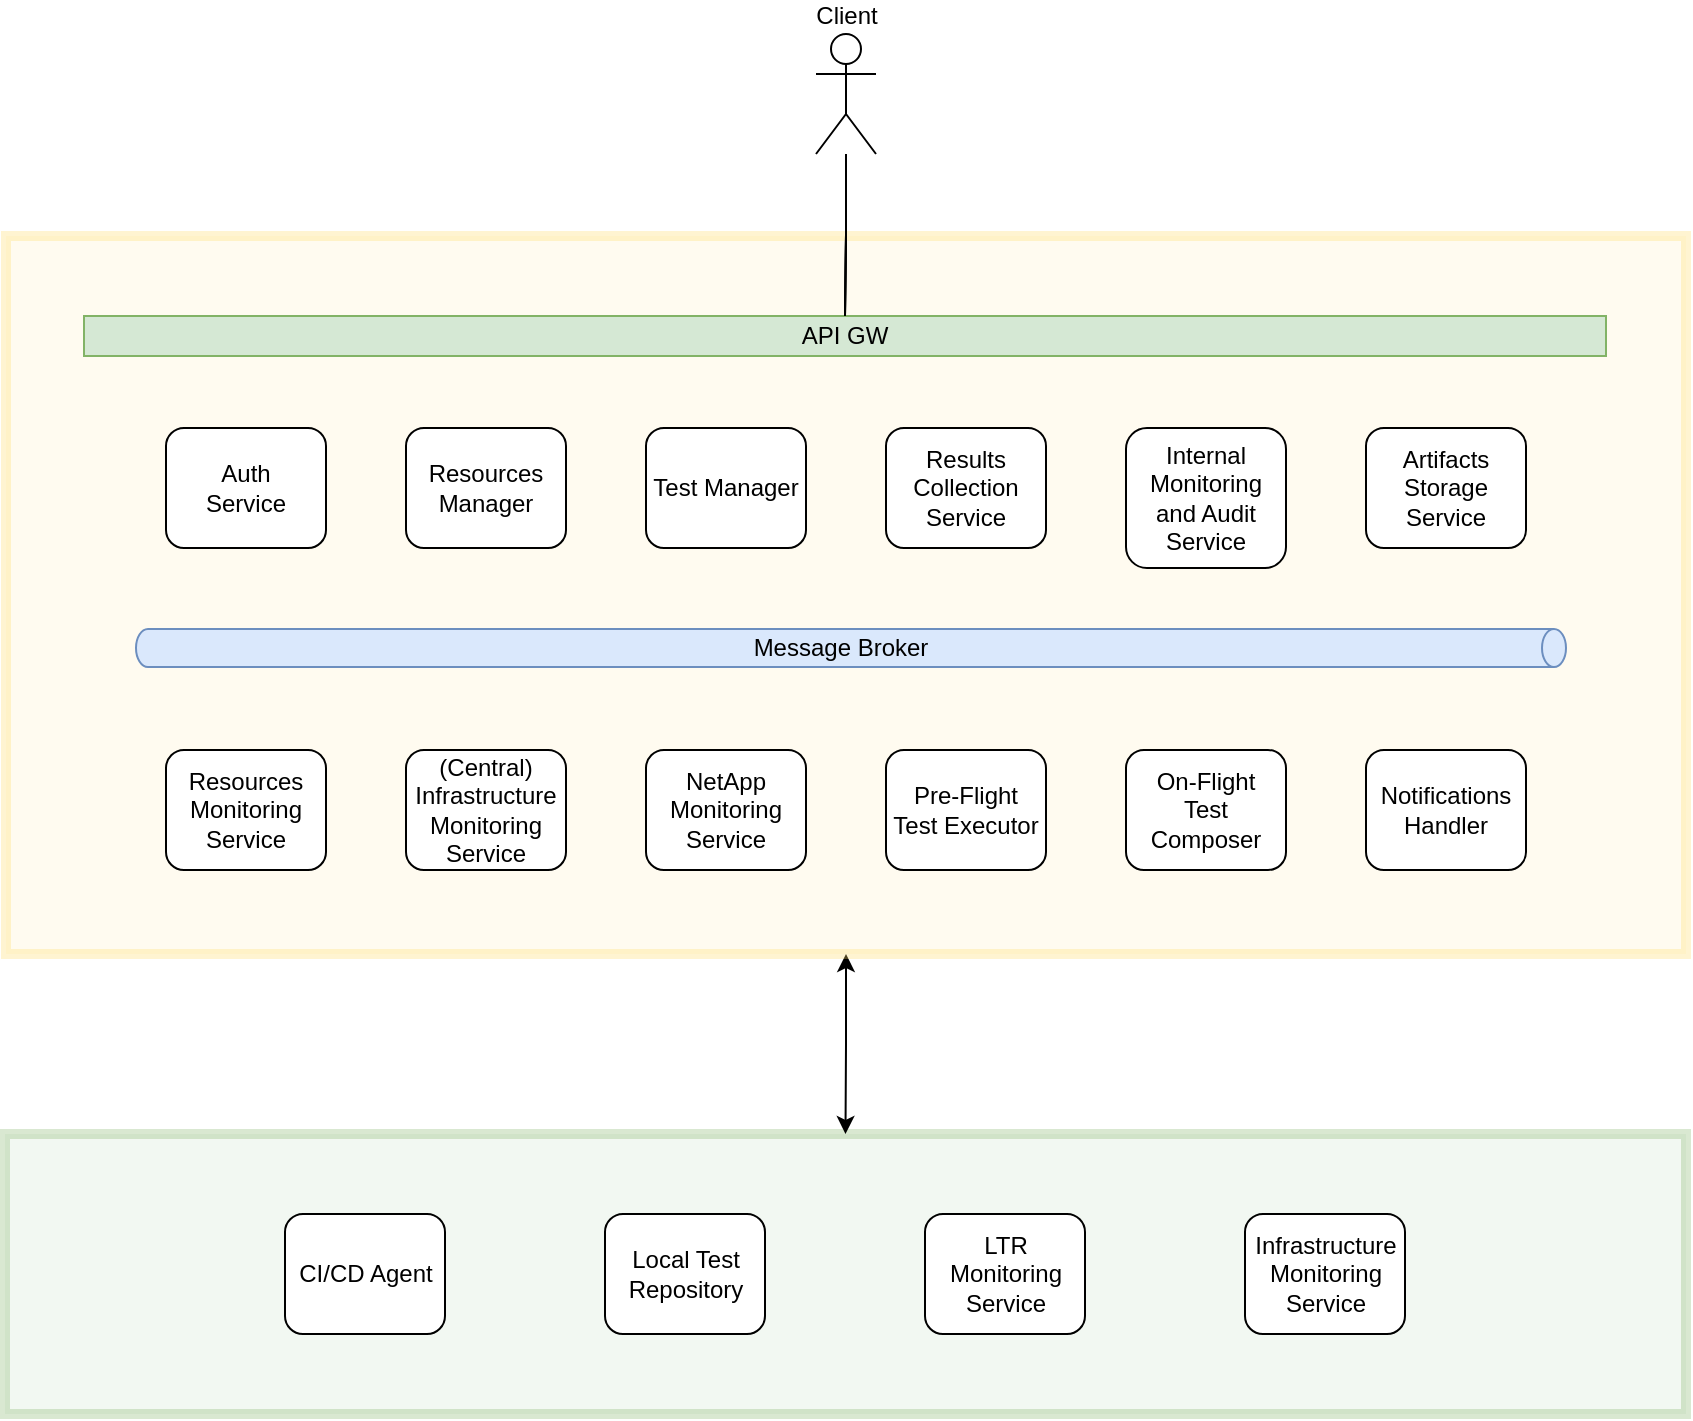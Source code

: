 <mxfile version="20.3.0" type="device" pages="2"><diagram id="7HQcgbD2AuaEBAdYNR3_" name="High-Level"><mxGraphModel dx="1754" dy="897" grid="1" gridSize="10" guides="1" tooltips="1" connect="1" arrows="1" fold="1" page="1" pageScale="1" pageWidth="827" pageHeight="1169" math="0" shadow="0"><root><mxCell id="0"/><mxCell id="1" parent="0"/><mxCell id="iGtXTQ1eHzSDluPW1rvB-41" value="" style="rounded=0;whiteSpace=wrap;html=1;fillColor=#d5e8d4;strokeColor=#82b366;opacity=30;strokeWidth=5;" parent="1" vertex="1"><mxGeometry x="39.5" y="600" width="840.5" height="140" as="geometry"/></mxCell><mxCell id="iGtXTQ1eHzSDluPW1rvB-42" style="edgeStyle=orthogonalEdgeStyle;rounded=0;orthogonalLoop=1;jettySize=auto;html=1;exitX=0.5;exitY=1;exitDx=0;exitDy=0;entryX=0.5;entryY=0;entryDx=0;entryDy=0;endArrow=classic;endFill=1;startArrow=classic;startFill=1;" parent="1" source="iGtXTQ1eHzSDluPW1rvB-37" target="iGtXTQ1eHzSDluPW1rvB-41" edge="1"><mxGeometry relative="1" as="geometry"/></mxCell><mxCell id="iGtXTQ1eHzSDluPW1rvB-37" value="" style="rounded=0;whiteSpace=wrap;html=1;fillColor=#FFF2CC;strokeColor=#FFD966;opacity=30;strokeWidth=5;" parent="1" vertex="1"><mxGeometry x="40" y="151" width="840" height="359" as="geometry"/></mxCell><mxCell id="iGtXTQ1eHzSDluPW1rvB-34" value="" style="edgeStyle=orthogonalEdgeStyle;rounded=0;orthogonalLoop=1;jettySize=auto;html=1;endArrow=none;endFill=0;" parent="1" source="iGtXTQ1eHzSDluPW1rvB-33" target="iGtXTQ1eHzSDluPW1rvB-10" edge="1"><mxGeometry relative="1" as="geometry"/></mxCell><mxCell id="iGtXTQ1eHzSDluPW1rvB-2" value="Resources Manager" style="rounded=1;whiteSpace=wrap;html=1;" parent="1" vertex="1"><mxGeometry x="240" y="247" width="80" height="60" as="geometry"/></mxCell><mxCell id="iGtXTQ1eHzSDluPW1rvB-3" value="Artifacts Storage Service" style="rounded=1;whiteSpace=wrap;html=1;" parent="1" vertex="1"><mxGeometry x="720" y="247" width="80" height="60" as="geometry"/></mxCell><mxCell id="iGtXTQ1eHzSDluPW1rvB-4" value="Test Manager" style="rounded=1;whiteSpace=wrap;html=1;" parent="1" vertex="1"><mxGeometry x="360" y="247" width="80" height="60" as="geometry"/></mxCell><mxCell id="iGtXTQ1eHzSDluPW1rvB-5" value="Results Collection Service" style="rounded=1;whiteSpace=wrap;html=1;" parent="1" vertex="1"><mxGeometry x="480" y="247" width="80" height="60" as="geometry"/></mxCell><mxCell id="iGtXTQ1eHzSDluPW1rvB-6" value="Auth&lt;br&gt;Service" style="rounded=1;whiteSpace=wrap;html=1;" parent="1" vertex="1"><mxGeometry x="120" y="247" width="80" height="60" as="geometry"/></mxCell><mxCell id="iGtXTQ1eHzSDluPW1rvB-7" value="(Central) Infrastructure&lt;br&gt;Monitoring&lt;br&gt;Service" style="rounded=1;whiteSpace=wrap;html=1;" parent="1" vertex="1"><mxGeometry x="240" y="408" width="80" height="60" as="geometry"/></mxCell><mxCell id="iGtXTQ1eHzSDluPW1rvB-8" value="NetApp&lt;br&gt;Monitoring&lt;br&gt;Service" style="rounded=1;whiteSpace=wrap;html=1;" parent="1" vertex="1"><mxGeometry x="360" y="408" width="80" height="60" as="geometry"/></mxCell><mxCell id="iGtXTQ1eHzSDluPW1rvB-9" value="Internal Monitoring and Audit&lt;br&gt;Service" style="rounded=1;whiteSpace=wrap;html=1;" parent="1" vertex="1"><mxGeometry x="600" y="247" width="80" height="70" as="geometry"/></mxCell><mxCell id="iGtXTQ1eHzSDluPW1rvB-10" value="API GW" style="rounded=0;whiteSpace=wrap;html=1;fillColor=#d5e8d4;strokeColor=#82b366;" parent="1" vertex="1"><mxGeometry x="79" y="191" width="761" height="20" as="geometry"/></mxCell><mxCell id="iGtXTQ1eHzSDluPW1rvB-11" value="Pre-Flight &lt;br&gt;Test Executor" style="rounded=1;whiteSpace=wrap;html=1;" parent="1" vertex="1"><mxGeometry x="480" y="408" width="80" height="60" as="geometry"/></mxCell><mxCell id="iGtXTQ1eHzSDluPW1rvB-12" value="On-Flight &lt;br&gt;Test Composer" style="rounded=1;whiteSpace=wrap;html=1;" parent="1" vertex="1"><mxGeometry x="600" y="408" width="80" height="60" as="geometry"/></mxCell><mxCell id="iGtXTQ1eHzSDluPW1rvB-13" value="Message Broker" style="shape=cylinder3;whiteSpace=wrap;html=1;boundedLbl=1;backgroundOutline=1;size=6;rotation=90;direction=east;flipH=1;horizontal=0;fillColor=#dae8fc;strokeColor=#6c8ebf;" parent="1" vertex="1"><mxGeometry x="453" y="-0.5" width="19" height="715" as="geometry"/></mxCell><mxCell id="iGtXTQ1eHzSDluPW1rvB-35" value="" style="edgeStyle=orthogonalEdgeStyle;rounded=0;orthogonalLoop=1;jettySize=auto;html=1;endArrow=none;endFill=0;" parent="1" source="iGtXTQ1eHzSDluPW1rvB-33" target="iGtXTQ1eHzSDluPW1rvB-10" edge="1"><mxGeometry relative="1" as="geometry"/></mxCell><mxCell id="iGtXTQ1eHzSDluPW1rvB-36" value="" style="edgeStyle=orthogonalEdgeStyle;rounded=0;orthogonalLoop=1;jettySize=auto;html=1;endArrow=none;endFill=0;" parent="1" source="iGtXTQ1eHzSDluPW1rvB-33" target="iGtXTQ1eHzSDluPW1rvB-10" edge="1"><mxGeometry relative="1" as="geometry"/></mxCell><mxCell id="iGtXTQ1eHzSDluPW1rvB-33" value="Client" style="shape=umlActor;verticalLabelPosition=top;verticalAlign=bottom;html=1;outlineConnect=0;horizontal=1;labelPosition=center;align=center;" parent="1" vertex="1"><mxGeometry x="445" y="50" width="30" height="60" as="geometry"/></mxCell><mxCell id="iGtXTQ1eHzSDluPW1rvB-38" value="CI/CD Agent" style="rounded=1;whiteSpace=wrap;html=1;" parent="1" vertex="1"><mxGeometry x="179.5" y="640" width="80" height="60" as="geometry"/></mxCell><mxCell id="iGtXTQ1eHzSDluPW1rvB-39" value="Local Test Repository" style="rounded=1;whiteSpace=wrap;html=1;" parent="1" vertex="1"><mxGeometry x="339.5" y="640" width="80" height="60" as="geometry"/></mxCell><mxCell id="iGtXTQ1eHzSDluPW1rvB-40" value="LTR Monitoring Service" style="rounded=1;whiteSpace=wrap;html=1;" parent="1" vertex="1"><mxGeometry x="499.5" y="640" width="80" height="60" as="geometry"/></mxCell><mxCell id="iGtXTQ1eHzSDluPW1rvB-45" value="Infrastructure&lt;br&gt;Monitoring&lt;br&gt;Service" style="rounded=1;whiteSpace=wrap;html=1;" parent="1" vertex="1"><mxGeometry x="659.5" y="640" width="80" height="60" as="geometry"/></mxCell><mxCell id="iGtXTQ1eHzSDluPW1rvB-46" value="Notifications&lt;br&gt;Handler" style="rounded=1;whiteSpace=wrap;html=1;" parent="1" vertex="1"><mxGeometry x="720" y="408" width="80" height="60" as="geometry"/></mxCell><mxCell id="iGtXTQ1eHzSDluPW1rvB-47" value="Resources Monitoring Service" style="rounded=1;whiteSpace=wrap;html=1;fillColor=#FFFFFF;" parent="1" vertex="1"><mxGeometry x="120" y="408" width="80" height="60" as="geometry"/></mxCell></root></mxGraphModel></diagram><diagram id="zD3tUPs3qNSWYnnj2Z1r" name="Detailed"><mxGraphModel dx="2145" dy="1817" grid="1" gridSize="10" guides="1" tooltips="1" connect="1" arrows="1" fold="1" page="1" pageScale="1" pageWidth="827" pageHeight="1169" math="0" shadow="0"><root><mxCell id="0"/><mxCell id="1" parent="0"/><mxCell id="Y3OiLi6-7ceca9746EF6-1" value="&lt;b style=&quot;&quot;&gt;&lt;font style=&quot;font-size: 19px;&quot;&gt;&amp;nbsp; &amp;nbsp;CI/CD Manager&lt;/font&gt;&lt;/b&gt;" style="rounded=0;whiteSpace=wrap;html=1;fillColor=#FFF2CC;strokeColor=#FFD966;opacity=30;strokeWidth=5;verticalAlign=top;align=left;" parent="1" vertex="1"><mxGeometry y="80" width="1120" height="960" as="geometry"/></mxCell><mxCell id="xG_HRGpnZe-oom67yxiB-80" value="" style="group" parent="1" vertex="1" connectable="0"><mxGeometry x="240" y="247" width="170" height="143" as="geometry"/></mxCell><mxCell id="xG_HRGpnZe-oom67yxiB-5" value="Resources Manager" style="rounded=1;whiteSpace=wrap;html=1;verticalAlign=top;" parent="xG_HRGpnZe-oom67yxiB-80" vertex="1"><mxGeometry width="170" height="143" as="geometry"/></mxCell><mxCell id="xG_HRGpnZe-oom67yxiB-101" value="" style="group" parent="xG_HRGpnZe-oom67yxiB-80" vertex="1" connectable="0"><mxGeometry x="98" y="53" width="62.17" height="60" as="geometry"/></mxCell><mxCell id="xG_HRGpnZe-oom67yxiB-99" value="Database" style="rounded=1;whiteSpace=wrap;html=1;verticalAlign=top;fillColor=#dae8fc;strokeColor=#6c8ebf;" parent="xG_HRGpnZe-oom67yxiB-101" vertex="1"><mxGeometry width="62.17" height="60" as="geometry"/></mxCell><mxCell id="xG_HRGpnZe-oom67yxiB-100" value="" style="shape=image;verticalLabelPosition=bottom;labelBackgroundColor=default;verticalAlign=top;aspect=fixed;imageAspect=0;image=https://cdn.iconscout.com/icon/free/png-256/postgresql-11-1175122.png;" parent="xG_HRGpnZe-oom67yxiB-101" vertex="1"><mxGeometry x="13.09" y="23" width="36" height="36" as="geometry"/></mxCell><mxCell id="xG_HRGpnZe-oom67yxiB-1" value="&lt;b&gt;&lt;font style=&quot;font-size: 19px;&quot;&gt;&amp;nbsp; Testbed X&lt;/font&gt;&lt;/b&gt;" style="rounded=0;whiteSpace=wrap;html=1;fillColor=#d5e8d4;strokeColor=#82b366;opacity=30;strokeWidth=5;align=left;verticalAlign=top;" parent="1" vertex="1"><mxGeometry y="1080" width="1120" height="140" as="geometry"/></mxCell><mxCell id="xG_HRGpnZe-oom67yxiB-4" value="" style="edgeStyle=orthogonalEdgeStyle;rounded=0;orthogonalLoop=1;jettySize=auto;html=1;endArrow=none;endFill=0;" parent="1" source="xG_HRGpnZe-oom67yxiB-19" target="xG_HRGpnZe-oom67yxiB-13" edge="1"><mxGeometry relative="1" as="geometry"/></mxCell><mxCell id="xG_HRGpnZe-oom67yxiB-164" style="edgeStyle=orthogonalEdgeStyle;rounded=0;orthogonalLoop=1;jettySize=auto;html=1;exitX=0.5;exitY=1;exitDx=0;exitDy=0;fontColor=#CC6600;endArrow=none;endFill=0;" parent="1" source="xG_HRGpnZe-oom67yxiB-6" target="xG_HRGpnZe-oom67yxiB-16" edge="1"><mxGeometry relative="1" as="geometry"/></mxCell><mxCell id="xG_HRGpnZe-oom67yxiB-6" value="Test Artifacts Service" style="rounded=1;whiteSpace=wrap;html=1;verticalAlign=top;" parent="1" vertex="1"><mxGeometry x="120.0" y="432" width="250" height="143" as="geometry"/></mxCell><mxCell id="xG_HRGpnZe-oom67yxiB-133" style="edgeStyle=orthogonalEdgeStyle;rounded=0;orthogonalLoop=1;jettySize=auto;html=1;exitX=0.5;exitY=0;exitDx=0;exitDy=0;endArrow=none;endFill=0;entryX=0.5;entryY=1;entryDx=0;entryDy=0;" parent="1" source="xG_HRGpnZe-oom67yxiB-9" target="xG_HRGpnZe-oom67yxiB-13" edge="1"><mxGeometry relative="1" as="geometry"><mxPoint x="700" y="190" as="targetPoint"/><Array as="points"><mxPoint x="160" y="218"/><mxPoint x="560" y="218"/></Array></mxGeometry></mxCell><mxCell id="xG_HRGpnZe-oom67yxiB-9" value="Auth&lt;br&gt;Service" style="rounded=1;whiteSpace=wrap;html=1;verticalAlign=top;" parent="1" vertex="1"><mxGeometry x="120" y="247" width="80" height="113" as="geometry"/></mxCell><mxCell id="xG_HRGpnZe-oom67yxiB-155" style="edgeStyle=orthogonalEdgeStyle;rounded=0;orthogonalLoop=1;jettySize=auto;html=1;exitX=0.5;exitY=1;exitDx=0;exitDy=0;fontColor=#CC6600;endArrow=none;endFill=0;entryX=0;entryY=0.5;entryDx=0;entryDy=0;" parent="1" source="xG_HRGpnZe-oom67yxiB-13" target="xG_HRGpnZe-oom67yxiB-147" edge="1"><mxGeometry relative="1" as="geometry"><Array as="points"><mxPoint x="560" y="220"/><mxPoint x="754" y="220"/><mxPoint x="754" y="502"/></Array></mxGeometry></mxCell><mxCell id="xG_HRGpnZe-oom67yxiB-157" style="edgeStyle=orthogonalEdgeStyle;rounded=0;orthogonalLoop=1;jettySize=auto;html=1;exitX=0.5;exitY=1;exitDx=0;exitDy=0;entryX=1;entryY=0.5;entryDx=0;entryDy=0;fontColor=#CC6600;endArrow=none;endFill=0;" parent="1" source="xG_HRGpnZe-oom67yxiB-13" target="xG_HRGpnZe-oom67yxiB-6" edge="1"><mxGeometry relative="1" as="geometry"><Array as="points"><mxPoint x="560" y="220"/><mxPoint x="430" y="220"/><mxPoint x="430" y="504"/></Array></mxGeometry></mxCell><mxCell id="xG_HRGpnZe-oom67yxiB-13" value="API GW" style="rounded=0;whiteSpace=wrap;html=1;fillColor=#d5e8d4;strokeColor=#82b366;" parent="1" vertex="1"><mxGeometry x="80" y="130" width="960" height="60" as="geometry"/></mxCell><mxCell id="xG_HRGpnZe-oom67yxiB-16" value="Message Broker" style="shape=cylinder3;whiteSpace=wrap;html=1;boundedLbl=1;backgroundOutline=1;size=6;rotation=90;direction=east;flipH=1;horizontal=0;fillColor=#dae8fc;strokeColor=#6c8ebf;" parent="1" vertex="1"><mxGeometry x="537.25" y="163.75" width="41.5" height="960" as="geometry"/></mxCell><mxCell id="xG_HRGpnZe-oom67yxiB-17" value="" style="edgeStyle=orthogonalEdgeStyle;rounded=0;orthogonalLoop=1;jettySize=auto;html=1;endArrow=none;endFill=0;" parent="1" source="xG_HRGpnZe-oom67yxiB-19" target="xG_HRGpnZe-oom67yxiB-13" edge="1"><mxGeometry relative="1" as="geometry"/></mxCell><mxCell id="xG_HRGpnZe-oom67yxiB-18" value="" style="edgeStyle=orthogonalEdgeStyle;rounded=0;orthogonalLoop=1;jettySize=auto;html=1;endArrow=none;endFill=0;" parent="1" source="xG_HRGpnZe-oom67yxiB-19" target="xG_HRGpnZe-oom67yxiB-13" edge="1"><mxGeometry relative="1" as="geometry"/></mxCell><mxCell id="xG_HRGpnZe-oom67yxiB-19" value="Client" style="shape=umlActor;verticalLabelPosition=top;verticalAlign=bottom;html=1;outlineConnect=0;horizontal=1;labelPosition=center;align=center;" parent="1" vertex="1"><mxGeometry x="545" y="-30" width="30" height="60" as="geometry"/></mxCell><mxCell id="xG_HRGpnZe-oom67yxiB-289" style="edgeStyle=orthogonalEdgeStyle;rounded=0;orthogonalLoop=1;jettySize=auto;html=1;exitX=1;exitY=0.5;exitDx=0;exitDy=0;entryX=0;entryY=0.5;entryDx=0;entryDy=0;fontColor=#CC6600;endArrow=none;endFill=0;" parent="1" source="xG_HRGpnZe-oom67yxiB-20" target="xG_HRGpnZe-oom67yxiB-277" edge="1"><mxGeometry relative="1" as="geometry"/></mxCell><mxCell id="xG_HRGpnZe-oom67yxiB-20" value="CI/CD Agent" style="rounded=1;whiteSpace=wrap;html=1;verticalAlign=top;" parent="1" vertex="1"><mxGeometry x="160" y="1098" width="80" height="101" as="geometry"/></mxCell><mxCell id="xG_HRGpnZe-oom67yxiB-23" value="Infrastructure&lt;br&gt;Monitoring&lt;br&gt;Service" style="rounded=1;whiteSpace=wrap;html=1;" parent="1" vertex="1"><mxGeometry x="864.49" y="1098" width="90.51" height="100.5" as="geometry"/></mxCell><mxCell id="xG_HRGpnZe-oom67yxiB-266" style="edgeStyle=orthogonalEdgeStyle;rounded=0;orthogonalLoop=1;jettySize=auto;html=1;exitX=0.5;exitY=0;exitDx=0;exitDy=0;fontColor=#CC6600;endArrow=none;endFill=0;" parent="1" source="xG_HRGpnZe-oom67yxiB-25" target="xG_HRGpnZe-oom67yxiB-16" edge="1"><mxGeometry relative="1" as="geometry"/></mxCell><mxCell id="xG_HRGpnZe-oom67yxiB-25" value="Resources Monitoring Service" style="rounded=1;whiteSpace=wrap;html=1;fillColor=#FFFFFF;verticalAlign=top;" parent="1" vertex="1"><mxGeometry x="55" y="746" width="240" height="160" as="geometry"/></mxCell><mxCell id="xG_HRGpnZe-oom67yxiB-26" value="" style="shape=image;verticalLabelPosition=bottom;labelBackgroundColor=default;verticalAlign=top;aspect=fixed;imageAspect=0;image=https://www.marcus-povey.co.uk/wp-content/avatar.png;" parent="1" vertex="1"><mxGeometry x="130" y="290" width="60" height="60" as="geometry"/></mxCell><mxCell id="xG_HRGpnZe-oom67yxiB-58" value="" style="group" parent="1" vertex="1" connectable="0"><mxGeometry x="703" y="70" width="72.08" height="50" as="geometry"/></mxCell><mxCell id="xG_HRGpnZe-oom67yxiB-60" value="" style="group" parent="xG_HRGpnZe-oom67yxiB-58" vertex="1" connectable="0"><mxGeometry x="-455.51" y="230" width="64.49" height="50" as="geometry"/></mxCell><mxCell id="xG_HRGpnZe-oom67yxiB-57" value="API" style="rounded=1;whiteSpace=wrap;html=1;verticalAlign=top;fillColor=#dae8fc;strokeColor=#6c8ebf;" parent="xG_HRGpnZe-oom67yxiB-60" vertex="1"><mxGeometry x="1.158" width="62.174" height="50" as="geometry"/></mxCell><mxCell id="xG_HRGpnZe-oom67yxiB-56" value="" style="shape=image;verticalLabelPosition=bottom;labelBackgroundColor=default;verticalAlign=top;aspect=fixed;imageAspect=0;image=https://fastapi.tiangolo.com/img/logo-margin/logo-teal.png;" parent="xG_HRGpnZe-oom67yxiB-60" vertex="1"><mxGeometry y="20.833" width="64.49" height="23.315" as="geometry"/></mxCell><mxCell id="xG_HRGpnZe-oom67yxiB-74" value="" style="group" parent="1" vertex="1" connectable="0"><mxGeometry x="650" y="247" width="90" height="143" as="geometry"/></mxCell><mxCell id="xG_HRGpnZe-oom67yxiB-8" value="Results Collection Service" style="rounded=1;whiteSpace=wrap;html=1;verticalAlign=top;" parent="xG_HRGpnZe-oom67yxiB-74" vertex="1"><mxGeometry width="90" height="143" as="geometry"/></mxCell><mxCell id="xG_HRGpnZe-oom67yxiB-71" value="API + UI" style="rounded=1;whiteSpace=wrap;html=1;verticalAlign=top;fillColor=#dae8fc;strokeColor=#6c8ebf;" parent="xG_HRGpnZe-oom67yxiB-74" vertex="1"><mxGeometry x="13.91" y="54" width="62.17" height="77" as="geometry"/></mxCell><mxCell id="xG_HRGpnZe-oom67yxiB-70" value="" style="shape=image;verticalLabelPosition=bottom;labelBackgroundColor=default;verticalAlign=top;aspect=fixed;imageAspect=0;image=https://cdn.iconscout.com/icon/free/png-256/django-2-282855.png;" parent="xG_HRGpnZe-oom67yxiB-74" vertex="1"><mxGeometry x="20.99" y="72" width="48" height="48" as="geometry"/></mxCell><mxCell id="xG_HRGpnZe-oom67yxiB-105" value="" style="shape=image;verticalLabelPosition=bottom;labelBackgroundColor=default;verticalAlign=top;aspect=fixed;imageAspect=0;image=https://upload.wikimedia.org/wikipedia/commons/thumb/8/87/Jinja_software_logo.svg/1280px-Jinja_software_logo.svg.png;" parent="xG_HRGpnZe-oom67yxiB-74" vertex="1"><mxGeometry x="19.99" y="106" width="50" height="20" as="geometry"/></mxCell><mxCell id="xG_HRGpnZe-oom67yxiB-102" style="edgeStyle=orthogonalEdgeStyle;rounded=0;orthogonalLoop=1;jettySize=auto;html=1;exitX=1;exitY=0.5;exitDx=0;exitDy=0;entryX=0;entryY=0.25;entryDx=0;entryDy=0;endArrow=none;endFill=0;" parent="1" source="xG_HRGpnZe-oom67yxiB-57" target="xG_HRGpnZe-oom67yxiB-99" edge="1"><mxGeometry relative="1" as="geometry"/></mxCell><mxCell id="xG_HRGpnZe-oom67yxiB-104" style="edgeStyle=orthogonalEdgeStyle;rounded=0;orthogonalLoop=1;jettySize=auto;html=1;exitX=0.5;exitY=0;exitDx=0;exitDy=0;endArrow=none;endFill=0;" parent="1" source="xG_HRGpnZe-oom67yxiB-82" target="xG_HRGpnZe-oom67yxiB-13" edge="1"><mxGeometry relative="1" as="geometry"/></mxCell><mxCell id="xG_HRGpnZe-oom67yxiB-129" style="edgeStyle=orthogonalEdgeStyle;rounded=0;orthogonalLoop=1;jettySize=auto;html=1;exitX=0.5;exitY=0;exitDx=0;exitDy=0;endArrow=none;endFill=0;entryX=0.5;entryY=1;entryDx=0;entryDy=0;" parent="1" source="xG_HRGpnZe-oom67yxiB-106" target="xG_HRGpnZe-oom67yxiB-13" edge="1"><mxGeometry relative="1" as="geometry"><mxPoint x="700" y="190" as="targetPoint"/></mxGeometry></mxCell><mxCell id="xG_HRGpnZe-oom67yxiB-106" value="Internal Monitoring and Audit Service" style="rounded=1;whiteSpace=wrap;html=1;verticalAlign=top;" parent="1" vertex="1"><mxGeometry x="771" y="247" width="219" height="143" as="geometry"/></mxCell><mxCell id="xG_HRGpnZe-oom67yxiB-112" value="" style="shape=image;verticalLabelPosition=bottom;labelBackgroundColor=default;verticalAlign=top;aspect=fixed;imageAspect=0;image=https://www.edureka.co/blog/wp-content/uploads/2017/11/ELK.png;" parent="1" vertex="1"><mxGeometry x="770.08" y="275" width="139.03" height="100" as="geometry"/></mxCell><mxCell id="xG_HRGpnZe-oom67yxiB-113" value="" style="shape=image;verticalLabelPosition=bottom;labelBackgroundColor=default;verticalAlign=top;aspect=fixed;imageAspect=0;image=https://miro.medium.com/max/430/0*4G5AVIBCAKMU1Ctl.png;clipPath=inset(0% 18.67% 0% 19%);" parent="1" vertex="1"><mxGeometry x="908.72" y="290" width="81.28" height="66.5" as="geometry"/></mxCell><mxCell id="xG_HRGpnZe-oom67yxiB-114" value="" style="group" parent="1" vertex="1" connectable="0"><mxGeometry x="220.51" y="455" width="64.49" height="50" as="geometry"/></mxCell><mxCell id="xG_HRGpnZe-oom67yxiB-115" value="API" style="rounded=1;whiteSpace=wrap;html=1;verticalAlign=top;fillColor=#dae8fc;strokeColor=#6c8ebf;" parent="xG_HRGpnZe-oom67yxiB-114" vertex="1"><mxGeometry x="-3.842" width="62.174" height="50" as="geometry"/></mxCell><mxCell id="xG_HRGpnZe-oom67yxiB-116" value="" style="shape=image;verticalLabelPosition=bottom;labelBackgroundColor=default;verticalAlign=top;aspect=fixed;imageAspect=0;image=https://fastapi.tiangolo.com/img/logo-margin/logo-teal.png;" parent="xG_HRGpnZe-oom67yxiB-114" vertex="1"><mxGeometry x="-5" y="20.833" width="64.49" height="23.315" as="geometry"/></mxCell><mxCell id="xG_HRGpnZe-oom67yxiB-117" value="" style="group" parent="1" vertex="1" connectable="0"><mxGeometry x="130.0" y="505" width="70" height="90" as="geometry"/></mxCell><mxCell id="xG_HRGpnZe-oom67yxiB-118" value="Database" style="rounded=1;whiteSpace=wrap;html=1;verticalAlign=top;fillColor=#dae8fc;strokeColor=#6c8ebf;" parent="xG_HRGpnZe-oom67yxiB-117" vertex="1"><mxGeometry x="1.16" width="62.17" height="60" as="geometry"/></mxCell><mxCell id="xG_HRGpnZe-oom67yxiB-119" value="" style="shape=image;verticalLabelPosition=bottom;labelBackgroundColor=default;verticalAlign=top;aspect=fixed;imageAspect=0;image=https://cdn.iconscout.com/icon/free/png-256/postgresql-11-1175122.png;" parent="xG_HRGpnZe-oom67yxiB-117" vertex="1"><mxGeometry x="14.25" y="23" width="36" height="36" as="geometry"/></mxCell><mxCell id="xG_HRGpnZe-oom67yxiB-120" style="edgeStyle=orthogonalEdgeStyle;rounded=0;orthogonalLoop=1;jettySize=auto;html=1;exitX=0.5;exitY=0;exitDx=0;exitDy=0;entryX=0;entryY=0.5;entryDx=0;entryDy=0;endArrow=none;endFill=0;" parent="1" source="xG_HRGpnZe-oom67yxiB-118" target="xG_HRGpnZe-oom67yxiB-115" edge="1"><mxGeometry relative="1" as="geometry"/></mxCell><mxCell id="xG_HRGpnZe-oom67yxiB-121" value="" style="group" parent="1" vertex="1" connectable="0"><mxGeometry x="296.0" y="505" width="70" height="90" as="geometry"/></mxCell><mxCell id="xG_HRGpnZe-oom67yxiB-122" value="FTP" style="rounded=1;whiteSpace=wrap;html=1;verticalAlign=top;fillColor=#dae8fc;strokeColor=#6c8ebf;" parent="xG_HRGpnZe-oom67yxiB-121" vertex="1"><mxGeometry x="1.16" width="62.17" height="60" as="geometry"/></mxCell><mxCell id="xG_HRGpnZe-oom67yxiB-126" value="" style="shape=image;verticalLabelPosition=bottom;labelBackgroundColor=default;verticalAlign=top;aspect=fixed;imageAspect=0;image=https://pt.apkshki.com/storage/8451/icon_608c44e509ca7_8451.png;clipPath=inset(16.33% 11% 14% 11.67%);" parent="xG_HRGpnZe-oom67yxiB-121" vertex="1"><mxGeometry x="12.05" y="19" width="43.29" height="39" as="geometry"/></mxCell><mxCell id="xG_HRGpnZe-oom67yxiB-127" style="edgeStyle=orthogonalEdgeStyle;rounded=0;orthogonalLoop=1;jettySize=auto;html=1;exitX=0.5;exitY=0;exitDx=0;exitDy=0;entryX=1;entryY=0.25;entryDx=0;entryDy=0;endArrow=none;endFill=0;" parent="1" source="xG_HRGpnZe-oom67yxiB-122" target="xG_HRGpnZe-oom67yxiB-116" edge="1"><mxGeometry relative="1" as="geometry"/></mxCell><mxCell id="xG_HRGpnZe-oom67yxiB-128" style="edgeStyle=orthogonalEdgeStyle;rounded=0;orthogonalLoop=1;jettySize=auto;html=1;exitX=0.5;exitY=0;exitDx=0;exitDy=0;entryX=0.5;entryY=1;entryDx=0;entryDy=0;endArrow=none;endFill=0;" parent="1" source="xG_HRGpnZe-oom67yxiB-8" target="xG_HRGpnZe-oom67yxiB-13" edge="1"><mxGeometry relative="1" as="geometry"/></mxCell><mxCell id="xG_HRGpnZe-oom67yxiB-132" style="edgeStyle=orthogonalEdgeStyle;rounded=0;orthogonalLoop=1;jettySize=auto;html=1;exitX=0.5;exitY=0;exitDx=0;exitDy=0;endArrow=none;endFill=0;entryX=0.5;entryY=1;entryDx=0;entryDy=0;" parent="1" source="xG_HRGpnZe-oom67yxiB-5" target="xG_HRGpnZe-oom67yxiB-13" edge="1"><mxGeometry relative="1" as="geometry"><mxPoint x="700" y="190" as="targetPoint"/></mxGeometry></mxCell><mxCell id="xG_HRGpnZe-oom67yxiB-136" value="&lt;b&gt;&lt;font color=&quot;#cc6600&quot;&gt;TMF 653, 704, 705, 706, 708, 709&amp;nbsp;&lt;/font&gt;&lt;/b&gt;" style="text;html=1;align=center;verticalAlign=middle;resizable=0;points=[];autosize=1;strokeColor=none;fillColor=none;" parent="1" vertex="1"><mxGeometry x="437" y="223" width="210" height="30" as="geometry"/></mxCell><mxCell id="xG_HRGpnZe-oom67yxiB-144" value="" style="group" parent="1" vertex="1" connectable="0"><mxGeometry x="445" y="247" width="170" height="143" as="geometry"/></mxCell><mxCell id="xG_HRGpnZe-oom67yxiB-81" value="" style="group" parent="xG_HRGpnZe-oom67yxiB-144" vertex="1" connectable="0"><mxGeometry width="170" height="143" as="geometry"/></mxCell><mxCell id="xG_HRGpnZe-oom67yxiB-82" value="Test Manager" style="rounded=1;whiteSpace=wrap;html=1;verticalAlign=top;" parent="xG_HRGpnZe-oom67yxiB-81" vertex="1"><mxGeometry width="170" height="143" as="geometry"/></mxCell><mxCell id="xG_HRGpnZe-oom67yxiB-83" value="" style="group" parent="xG_HRGpnZe-oom67yxiB-144" vertex="1" connectable="0"><mxGeometry x="7.49" y="53" width="64.49" height="50" as="geometry"/></mxCell><mxCell id="xG_HRGpnZe-oom67yxiB-84" value="API" style="rounded=1;whiteSpace=wrap;html=1;verticalAlign=top;fillColor=#dae8fc;strokeColor=#6c8ebf;" parent="xG_HRGpnZe-oom67yxiB-83" vertex="1"><mxGeometry x="1.158" width="62.174" height="50" as="geometry"/></mxCell><mxCell id="xG_HRGpnZe-oom67yxiB-85" value="" style="shape=image;verticalLabelPosition=bottom;labelBackgroundColor=default;verticalAlign=top;aspect=fixed;imageAspect=0;image=https://fastapi.tiangolo.com/img/logo-margin/logo-teal.png;" parent="xG_HRGpnZe-oom67yxiB-83" vertex="1"><mxGeometry y="20.833" width="64.49" height="23.315" as="geometry"/></mxCell><mxCell id="xG_HRGpnZe-oom67yxiB-86" value="" style="group" parent="xG_HRGpnZe-oom67yxiB-144" vertex="1" connectable="0"><mxGeometry x="98" y="53" width="70" height="90" as="geometry"/></mxCell><mxCell id="xG_HRGpnZe-oom67yxiB-87" value="Database" style="rounded=1;whiteSpace=wrap;html=1;verticalAlign=top;fillColor=#dae8fc;strokeColor=#6c8ebf;" parent="xG_HRGpnZe-oom67yxiB-86" vertex="1"><mxGeometry x="1.16" width="62.17" height="60" as="geometry"/></mxCell><mxCell id="xG_HRGpnZe-oom67yxiB-88" value="" style="shape=image;verticalLabelPosition=bottom;labelBackgroundColor=default;verticalAlign=top;aspect=fixed;imageAspect=0;image=https://cdn.iconscout.com/icon/free/png-256/postgresql-11-1175122.png;" parent="xG_HRGpnZe-oom67yxiB-86" vertex="1"><mxGeometry x="14.25" y="23" width="36" height="36" as="geometry"/></mxCell><mxCell id="xG_HRGpnZe-oom67yxiB-89" style="edgeStyle=orthogonalEdgeStyle;rounded=0;orthogonalLoop=1;jettySize=auto;html=1;exitX=1;exitY=0.5;exitDx=0;exitDy=0;entryX=0;entryY=0.5;entryDx=0;entryDy=0;endArrow=none;endFill=0;" parent="xG_HRGpnZe-oom67yxiB-144" source="xG_HRGpnZe-oom67yxiB-85" target="xG_HRGpnZe-oom67yxiB-87" edge="1"><mxGeometry relative="1" as="geometry"/></mxCell><mxCell id="xG_HRGpnZe-oom67yxiB-145" value="" style="group" parent="1" vertex="1" connectable="0"><mxGeometry x="827" y="430" width="170" height="143" as="geometry"/></mxCell><mxCell id="xG_HRGpnZe-oom67yxiB-146" value="" style="group" parent="xG_HRGpnZe-oom67yxiB-145" vertex="1" connectable="0"><mxGeometry width="170" height="143" as="geometry"/></mxCell><mxCell id="xG_HRGpnZe-oom67yxiB-147" value="Notifications Handler" style="rounded=1;whiteSpace=wrap;html=1;verticalAlign=top;" parent="xG_HRGpnZe-oom67yxiB-146" vertex="1"><mxGeometry width="170" height="143" as="geometry"/></mxCell><mxCell id="xG_HRGpnZe-oom67yxiB-148" value="" style="group" parent="xG_HRGpnZe-oom67yxiB-145" vertex="1" connectable="0"><mxGeometry x="7.49" y="53" width="64.49" height="50" as="geometry"/></mxCell><mxCell id="xG_HRGpnZe-oom67yxiB-149" value="API" style="rounded=1;whiteSpace=wrap;html=1;verticalAlign=top;fillColor=#dae8fc;strokeColor=#6c8ebf;" parent="xG_HRGpnZe-oom67yxiB-148" vertex="1"><mxGeometry x="1.158" width="62.174" height="50" as="geometry"/></mxCell><mxCell id="xG_HRGpnZe-oom67yxiB-150" value="" style="shape=image;verticalLabelPosition=bottom;labelBackgroundColor=default;verticalAlign=top;aspect=fixed;imageAspect=0;image=https://fastapi.tiangolo.com/img/logo-margin/logo-teal.png;" parent="xG_HRGpnZe-oom67yxiB-148" vertex="1"><mxGeometry y="20.833" width="64.49" height="23.315" as="geometry"/></mxCell><mxCell id="xG_HRGpnZe-oom67yxiB-151" value="" style="group" parent="xG_HRGpnZe-oom67yxiB-145" vertex="1" connectable="0"><mxGeometry x="98" y="53" width="70" height="90" as="geometry"/></mxCell><mxCell id="xG_HRGpnZe-oom67yxiB-152" value="Database" style="rounded=1;whiteSpace=wrap;html=1;verticalAlign=top;fillColor=#dae8fc;strokeColor=#6c8ebf;" parent="xG_HRGpnZe-oom67yxiB-151" vertex="1"><mxGeometry x="1.16" width="62.17" height="60" as="geometry"/></mxCell><mxCell id="xG_HRGpnZe-oom67yxiB-153" value="" style="shape=image;verticalLabelPosition=bottom;labelBackgroundColor=default;verticalAlign=top;aspect=fixed;imageAspect=0;image=https://cdn.iconscout.com/icon/free/png-256/postgresql-11-1175122.png;" parent="xG_HRGpnZe-oom67yxiB-151" vertex="1"><mxGeometry x="14.25" y="23" width="36" height="36" as="geometry"/></mxCell><mxCell id="xG_HRGpnZe-oom67yxiB-154" style="edgeStyle=orthogonalEdgeStyle;rounded=0;orthogonalLoop=1;jettySize=auto;html=1;exitX=1;exitY=0.5;exitDx=0;exitDy=0;entryX=0;entryY=0.5;entryDx=0;entryDy=0;endArrow=none;endFill=0;" parent="xG_HRGpnZe-oom67yxiB-145" source="xG_HRGpnZe-oom67yxiB-150" target="xG_HRGpnZe-oom67yxiB-152" edge="1"><mxGeometry relative="1" as="geometry"/></mxCell><mxCell id="xG_HRGpnZe-oom67yxiB-135" value="&lt;b&gt;&lt;font color=&quot;#cc6600&quot;&gt;TMF 707&lt;br&gt;TMF 710&amp;nbsp;&lt;/font&gt;&lt;/b&gt;" style="text;html=1;align=center;verticalAlign=middle;resizable=0;points=[];autosize=1;strokeColor=none;fillColor=none;" parent="1" vertex="1"><mxGeometry x="367" y="468" width="70" height="40" as="geometry"/></mxCell><mxCell id="xG_HRGpnZe-oom67yxiB-158" value="&lt;b&gt;&lt;font color=&quot;#cc6600&quot;&gt;TMF 681&lt;br&gt;&lt;/font&gt;&lt;/b&gt;" style="text;html=1;align=center;verticalAlign=middle;resizable=0;points=[];autosize=1;strokeColor=none;fillColor=none;" parent="1" vertex="1"><mxGeometry x="757" y="475" width="70" height="30" as="geometry"/></mxCell><mxCell id="xG_HRGpnZe-oom67yxiB-160" value="" style="shape=image;verticalLabelPosition=bottom;labelBackgroundColor=default;verticalAlign=top;aspect=fixed;imageAspect=0;image=https://upload.wikimedia.org/wikipedia/commons/thumb/1/1b/Traefik.logo.png/1200px-Traefik.logo.png;" parent="1" vertex="1"><mxGeometry x="999" y="136" width="36.25" height="50" as="geometry"/></mxCell><mxCell id="xG_HRGpnZe-oom67yxiB-161" value="" style="shape=image;verticalLabelPosition=bottom;labelBackgroundColor=default;verticalAlign=top;aspect=fixed;imageAspect=0;image=https://upload.wikimedia.org/wikipedia/commons/thumb/7/71/RabbitMQ_logo.svg/2560px-RabbitMQ_logo.svg.png;" parent="1" vertex="1"><mxGeometry x="860" y="631.25" width="158.54" height="25" as="geometry"/></mxCell><mxCell id="xG_HRGpnZe-oom67yxiB-162" style="edgeStyle=orthogonalEdgeStyle;rounded=0;orthogonalLoop=1;jettySize=auto;html=1;exitX=0.5;exitY=1;exitDx=0;exitDy=0;fontColor=#CC6600;endArrow=none;endFill=0;" parent="1" source="xG_HRGpnZe-oom67yxiB-8" target="xG_HRGpnZe-oom67yxiB-16" edge="1"><mxGeometry relative="1" as="geometry"/></mxCell><mxCell id="xG_HRGpnZe-oom67yxiB-163" style="edgeStyle=orthogonalEdgeStyle;rounded=0;orthogonalLoop=1;jettySize=auto;html=1;exitX=0.5;exitY=1;exitDx=0;exitDy=0;fontColor=#CC6600;endArrow=none;endFill=0;" parent="1" source="xG_HRGpnZe-oom67yxiB-82" target="xG_HRGpnZe-oom67yxiB-16" edge="1"><mxGeometry relative="1" as="geometry"/></mxCell><mxCell id="xG_HRGpnZe-oom67yxiB-165" style="edgeStyle=orthogonalEdgeStyle;rounded=0;orthogonalLoop=1;jettySize=auto;html=1;exitX=0.5;exitY=1;exitDx=0;exitDy=0;entryX=1;entryY=0.5;entryDx=0;entryDy=0;entryPerimeter=0;fontColor=#CC6600;endArrow=none;endFill=0;" parent="1" source="xG_HRGpnZe-oom67yxiB-147" target="xG_HRGpnZe-oom67yxiB-16" edge="1"><mxGeometry relative="1" as="geometry"/></mxCell><mxCell id="xG_HRGpnZe-oom67yxiB-176" value="" style="group" parent="1" vertex="1" connectable="0"><mxGeometry x="142.76" y="768" width="64.49" height="63" as="geometry"/></mxCell><mxCell id="xG_HRGpnZe-oom67yxiB-177" value="Polling" style="rounded=1;whiteSpace=wrap;html=1;verticalAlign=top;fillColor=#dae8fc;strokeColor=#6c8ebf;" parent="xG_HRGpnZe-oom67yxiB-176" vertex="1"><mxGeometry x="1.158" width="62.174" height="63" as="geometry"/></mxCell><mxCell id="xG_HRGpnZe-oom67yxiB-198" value="" style="shape=image;verticalLabelPosition=bottom;labelBackgroundColor=default;verticalAlign=top;aspect=fixed;imageAspect=0;image=https://upload.wikimedia.org/wikipedia/commons/thumb/c/c3/Python-logo-notext.svg/1869px-Python-logo-notext.svg.png;" parent="xG_HRGpnZe-oom67yxiB-176" vertex="1"><mxGeometry x="16.57" y="24" width="33.23" height="36.37" as="geometry"/></mxCell><mxCell id="xG_HRGpnZe-oom67yxiB-179" value="" style="group" parent="1" vertex="1" connectable="0"><mxGeometry x="195" y="841" width="100.87" height="90" as="geometry"/></mxCell><mxCell id="xG_HRGpnZe-oom67yxiB-180" value="TS Database" style="rounded=1;whiteSpace=wrap;html=1;verticalAlign=top;fillColor=#dae8fc;strokeColor=#6c8ebf;" parent="xG_HRGpnZe-oom67yxiB-179" vertex="1"><mxGeometry x="1.649" width="88.361" height="60" as="geometry"/></mxCell><mxCell id="xG_HRGpnZe-oom67yxiB-167" value="" style="shape=image;verticalLabelPosition=bottom;labelBackgroundColor=default;verticalAlign=top;aspect=fixed;imageAspect=0;image=https://upload.wikimedia.org/wikipedia/commons/thumb/c/c6/Influxdb_logo.svg/2560px-Influxdb_logo.svg.png;clipPath=inset(26.79% 22.67% 29.46% 21.67%);" parent="xG_HRGpnZe-oom67yxiB-179" vertex="1"><mxGeometry x="12.62" y="30" width="68.17" height="20" as="geometry"/></mxCell><mxCell id="xG_HRGpnZe-oom67yxiB-189" value="" style="group" parent="1" vertex="1" connectable="0"><mxGeometry x="99.13" y="1008" width="100.87" height="90" as="geometry"/></mxCell><mxCell id="xG_HRGpnZe-oom67yxiB-195" value="" style="group" parent="xG_HRGpnZe-oom67yxiB-189" vertex="1" connectable="0"><mxGeometry x="-34.131" y="-167" width="88.361" height="60" as="geometry"/></mxCell><mxCell id="xG_HRGpnZe-oom67yxiB-190" value="Internal UI" style="rounded=1;whiteSpace=wrap;html=1;verticalAlign=top;fillColor=#dae8fc;strokeColor=#6c8ebf;" parent="xG_HRGpnZe-oom67yxiB-195" vertex="1"><mxGeometry width="88.361" height="60" as="geometry"/></mxCell><mxCell id="xG_HRGpnZe-oom67yxiB-194" value="" style="shape=image;verticalLabelPosition=bottom;labelBackgroundColor=default;verticalAlign=top;aspect=fixed;imageAspect=0;image=https://www.freelogovectors.net/svg02/grafana_logo.svg;" parent="xG_HRGpnZe-oom67yxiB-195" vertex="1"><mxGeometry x="2.911" y="30" width="82.54" height="20" as="geometry"/></mxCell><mxCell id="xG_HRGpnZe-oom67yxiB-199" value="" style="edgeStyle=orthogonalEdgeStyle;rounded=0;orthogonalLoop=1;jettySize=auto;html=1;exitX=0.5;exitY=0;exitDx=0;exitDy=0;entryX=1;entryY=0.5;entryDx=0;entryDy=0;fontColor=#CC6600;endArrow=none;endFill=0;" parent="1" source="xG_HRGpnZe-oom67yxiB-180" target="xG_HRGpnZe-oom67yxiB-177" edge="1"><mxGeometry relative="1" as="geometry"><mxPoint x="240.829" y="841" as="sourcePoint"/><mxPoint x="206.092" y="799.5" as="targetPoint"/></mxGeometry></mxCell><mxCell id="xG_HRGpnZe-oom67yxiB-201" style="edgeStyle=orthogonalEdgeStyle;rounded=0;orthogonalLoop=1;jettySize=auto;html=1;exitX=0;exitY=0.5;exitDx=0;exitDy=0;entryX=1;entryY=0.5;entryDx=0;entryDy=0;fontColor=#CC6600;endArrow=none;endFill=0;" parent="1" source="xG_HRGpnZe-oom67yxiB-180" target="xG_HRGpnZe-oom67yxiB-190" edge="1"><mxGeometry relative="1" as="geometry"/></mxCell><mxCell id="xG_HRGpnZe-oom67yxiB-268" style="edgeStyle=orthogonalEdgeStyle;rounded=0;orthogonalLoop=1;jettySize=auto;html=1;exitX=0.5;exitY=0;exitDx=0;exitDy=0;entryX=0;entryY=0.5;entryDx=0;entryDy=0;entryPerimeter=0;fontColor=#CC6600;endArrow=none;endFill=0;" parent="1" source="xG_HRGpnZe-oom67yxiB-202" target="xG_HRGpnZe-oom67yxiB-16" edge="1"><mxGeometry relative="1" as="geometry"/></mxCell><mxCell id="xG_HRGpnZe-oom67yxiB-202" value="(Central) Infrastructure Monitoring&lt;br&gt;Service" style="rounded=1;whiteSpace=wrap;html=1;fillColor=#FFFFFF;verticalAlign=top;" parent="1" vertex="1"><mxGeometry x="315" y="746" width="290" height="245" as="geometry"/></mxCell><mxCell id="xG_HRGpnZe-oom67yxiB-206" value="" style="group" parent="1" vertex="1" connectable="0"><mxGeometry x="456" y="890" width="100.87" height="90" as="geometry"/></mxCell><mxCell id="xG_HRGpnZe-oom67yxiB-207" value="TS Database" style="rounded=1;whiteSpace=wrap;html=1;verticalAlign=top;fillColor=#dae8fc;strokeColor=#6c8ebf;" parent="xG_HRGpnZe-oom67yxiB-206" vertex="1"><mxGeometry x="1.649" y="16" width="88.361" height="60" as="geometry"/></mxCell><mxCell id="xG_HRGpnZe-oom67yxiB-208" value="" style="shape=image;verticalLabelPosition=bottom;labelBackgroundColor=default;verticalAlign=top;aspect=fixed;imageAspect=0;image=https://upload.wikimedia.org/wikipedia/commons/thumb/c/c6/Influxdb_logo.svg/2560px-Influxdb_logo.svg.png;clipPath=inset(26.79% 22.67% 29.46% 21.67%);" parent="xG_HRGpnZe-oom67yxiB-206" vertex="1"><mxGeometry x="12.62" y="46" width="68.17" height="20" as="geometry"/></mxCell><mxCell id="xG_HRGpnZe-oom67yxiB-209" value="" style="group" parent="1" vertex="1" connectable="0"><mxGeometry x="325.999" y="906" width="88.361" height="60" as="geometry"/></mxCell><mxCell id="xG_HRGpnZe-oom67yxiB-210" value="Internal UI" style="rounded=1;whiteSpace=wrap;html=1;verticalAlign=top;fillColor=#dae8fc;strokeColor=#6c8ebf;" parent="xG_HRGpnZe-oom67yxiB-209" vertex="1"><mxGeometry width="88.361" height="60" as="geometry"/></mxCell><mxCell id="xG_HRGpnZe-oom67yxiB-211" value="" style="shape=image;verticalLabelPosition=bottom;labelBackgroundColor=default;verticalAlign=top;aspect=fixed;imageAspect=0;image=https://www.freelogovectors.net/svg02/grafana_logo.svg;" parent="xG_HRGpnZe-oom67yxiB-209" vertex="1"><mxGeometry x="2.911" y="30" width="82.54" height="20" as="geometry"/></mxCell><mxCell id="xG_HRGpnZe-oom67yxiB-213" style="edgeStyle=orthogonalEdgeStyle;rounded=0;orthogonalLoop=1;jettySize=auto;html=1;exitX=0;exitY=0.5;exitDx=0;exitDy=0;entryX=1;entryY=0.5;entryDx=0;entryDy=0;fontColor=#CC6600;endArrow=none;endFill=0;" parent="1" source="xG_HRGpnZe-oom67yxiB-207" target="xG_HRGpnZe-oom67yxiB-210" edge="1"><mxGeometry relative="1" as="geometry"/></mxCell><mxCell id="xG_HRGpnZe-oom67yxiB-216" style="edgeStyle=orthogonalEdgeStyle;rounded=0;orthogonalLoop=1;jettySize=auto;html=1;exitX=0.5;exitY=1;exitDx=0;exitDy=0;fontColor=#CC6600;endArrow=none;endFill=0;" parent="1" source="xG_HRGpnZe-oom67yxiB-202" target="xG_HRGpnZe-oom67yxiB-202" edge="1"><mxGeometry relative="1" as="geometry"/></mxCell><mxCell id="xG_HRGpnZe-oom67yxiB-217" value="" style="group" parent="1" vertex="1" connectable="0"><mxGeometry x="535" y="797" width="64.49" height="80" as="geometry"/></mxCell><mxCell id="xG_HRGpnZe-oom67yxiB-220" value="" style="group" parent="xG_HRGpnZe-oom67yxiB-217" vertex="1" connectable="0"><mxGeometry x="1.16" y="-10" width="62.17" height="80" as="geometry"/></mxCell><mxCell id="xG_HRGpnZe-oom67yxiB-218" value="Polling + Metrics Parser" style="rounded=1;whiteSpace=wrap;html=1;verticalAlign=top;fillColor=#dae8fc;strokeColor=#6c8ebf;" parent="xG_HRGpnZe-oom67yxiB-220" vertex="1"><mxGeometry width="62.17" height="80" as="geometry"/></mxCell><mxCell id="xG_HRGpnZe-oom67yxiB-219" value="" style="shape=image;verticalLabelPosition=bottom;labelBackgroundColor=default;verticalAlign=top;aspect=fixed;imageAspect=0;image=https://upload.wikimedia.org/wikipedia/commons/thumb/c/c3/Python-logo-notext.svg/1869px-Python-logo-notext.svg.png;" parent="xG_HRGpnZe-oom67yxiB-220" vertex="1"><mxGeometry x="19.47" y="49.63" width="24.09" height="26.37" as="geometry"/></mxCell><mxCell id="xG_HRGpnZe-oom67yxiB-221" value="" style="group" parent="1" vertex="1" connectable="0"><mxGeometry x="465" y="787" width="62.17" height="80" as="geometry"/></mxCell><mxCell id="xG_HRGpnZe-oom67yxiB-222" value="Polling + Metrics Parser" style="rounded=1;whiteSpace=wrap;html=1;verticalAlign=top;fillColor=#dae8fc;strokeColor=#6c8ebf;" parent="xG_HRGpnZe-oom67yxiB-221" vertex="1"><mxGeometry width="62.17" height="80" as="geometry"/></mxCell><mxCell id="xG_HRGpnZe-oom67yxiB-223" value="" style="shape=image;verticalLabelPosition=bottom;labelBackgroundColor=default;verticalAlign=top;aspect=fixed;imageAspect=0;image=https://upload.wikimedia.org/wikipedia/commons/thumb/c/c3/Python-logo-notext.svg/1869px-Python-logo-notext.svg.png;" parent="xG_HRGpnZe-oom67yxiB-221" vertex="1"><mxGeometry x="19.47" y="49.63" width="24.09" height="26.37" as="geometry"/></mxCell><mxCell id="xG_HRGpnZe-oom67yxiB-224" value="" style="group" parent="1" vertex="1" connectable="0"><mxGeometry x="395" y="787" width="62.17" height="80" as="geometry"/></mxCell><mxCell id="xG_HRGpnZe-oom67yxiB-225" value="Polling + Metrics Parser" style="rounded=1;whiteSpace=wrap;html=1;verticalAlign=top;fillColor=#dae8fc;strokeColor=#6c8ebf;" parent="xG_HRGpnZe-oom67yxiB-224" vertex="1"><mxGeometry width="62.17" height="80" as="geometry"/></mxCell><mxCell id="xG_HRGpnZe-oom67yxiB-226" value="" style="shape=image;verticalLabelPosition=bottom;labelBackgroundColor=default;verticalAlign=top;aspect=fixed;imageAspect=0;image=https://upload.wikimedia.org/wikipedia/commons/thumb/c/c3/Python-logo-notext.svg/1869px-Python-logo-notext.svg.png;" parent="xG_HRGpnZe-oom67yxiB-224" vertex="1"><mxGeometry x="19.47" y="49.63" width="24.09" height="26.37" as="geometry"/></mxCell><mxCell id="xG_HRGpnZe-oom67yxiB-227" value="" style="group" parent="1" vertex="1" connectable="0"><mxGeometry x="321" y="789" width="64.49" height="63" as="geometry"/></mxCell><mxCell id="xG_HRGpnZe-oom67yxiB-228" value="Controller" style="rounded=1;whiteSpace=wrap;html=1;verticalAlign=top;fillColor=#dae8fc;strokeColor=#6c8ebf;" parent="xG_HRGpnZe-oom67yxiB-227" vertex="1"><mxGeometry x="1.158" width="62.174" height="63" as="geometry"/></mxCell><mxCell id="xG_HRGpnZe-oom67yxiB-229" value="" style="shape=image;verticalLabelPosition=bottom;labelBackgroundColor=default;verticalAlign=top;aspect=fixed;imageAspect=0;image=https://upload.wikimedia.org/wikipedia/commons/thumb/c/c3/Python-logo-notext.svg/1869px-Python-logo-notext.svg.png;" parent="xG_HRGpnZe-oom67yxiB-227" vertex="1"><mxGeometry x="16.57" y="24" width="33.23" height="36.37" as="geometry"/></mxCell><mxCell id="xG_HRGpnZe-oom67yxiB-230" style="edgeStyle=orthogonalEdgeStyle;rounded=0;orthogonalLoop=1;jettySize=auto;html=1;exitX=0.5;exitY=1;exitDx=0;exitDy=0;entryX=0.5;entryY=0;entryDx=0;entryDy=0;fontColor=#CC6600;endArrow=none;endFill=0;" parent="1" source="xG_HRGpnZe-oom67yxiB-225" target="xG_HRGpnZe-oom67yxiB-207" edge="1"><mxGeometry relative="1" as="geometry"><Array as="points"><mxPoint x="426" y="871"/><mxPoint x="501" y="871"/></Array></mxGeometry></mxCell><mxCell id="xG_HRGpnZe-oom67yxiB-231" style="edgeStyle=orthogonalEdgeStyle;rounded=0;orthogonalLoop=1;jettySize=auto;html=1;exitX=0.5;exitY=1;exitDx=0;exitDy=0;fontColor=#CC6600;endArrow=none;endFill=0;" parent="1" source="xG_HRGpnZe-oom67yxiB-228" target="xG_HRGpnZe-oom67yxiB-207" edge="1"><mxGeometry relative="1" as="geometry"><Array as="points"><mxPoint x="353" y="871"/><mxPoint x="501" y="871"/></Array></mxGeometry></mxCell><mxCell id="xG_HRGpnZe-oom67yxiB-232" style="edgeStyle=orthogonalEdgeStyle;rounded=0;orthogonalLoop=1;jettySize=auto;html=1;exitX=0.5;exitY=1;exitDx=0;exitDy=0;entryX=0.5;entryY=0;entryDx=0;entryDy=0;fontColor=#CC6600;endArrow=none;endFill=0;" parent="1" source="xG_HRGpnZe-oom67yxiB-222" target="xG_HRGpnZe-oom67yxiB-207" edge="1"><mxGeometry relative="1" as="geometry"/></mxCell><mxCell id="xG_HRGpnZe-oom67yxiB-233" style="edgeStyle=orthogonalEdgeStyle;rounded=0;orthogonalLoop=1;jettySize=auto;html=1;exitX=0.5;exitY=1;exitDx=0;exitDy=0;entryX=0.5;entryY=0;entryDx=0;entryDy=0;fontColor=#CC6600;endArrow=none;endFill=0;" parent="1" source="xG_HRGpnZe-oom67yxiB-218" target="xG_HRGpnZe-oom67yxiB-207" edge="1"><mxGeometry relative="1" as="geometry"><Array as="points"><mxPoint x="567" y="871"/><mxPoint x="501" y="871"/></Array></mxGeometry></mxCell><mxCell id="xG_HRGpnZe-oom67yxiB-269" style="edgeStyle=orthogonalEdgeStyle;rounded=0;orthogonalLoop=1;jettySize=auto;html=1;exitX=0.5;exitY=0;exitDx=0;exitDy=0;fontColor=#CC6600;endArrow=none;endFill=0;" parent="1" source="xG_HRGpnZe-oom67yxiB-234" target="xG_HRGpnZe-oom67yxiB-16" edge="1"><mxGeometry relative="1" as="geometry"/></mxCell><mxCell id="xG_HRGpnZe-oom67yxiB-234" value="NetApp Monitoring Service" style="rounded=1;whiteSpace=wrap;html=1;fillColor=#FFFFFF;verticalAlign=top;" parent="1" vertex="1"><mxGeometry x="620" y="745" width="240" height="160" as="geometry"/></mxCell><mxCell id="xG_HRGpnZe-oom67yxiB-235" value="" style="group" parent="1" vertex="1" connectable="0"><mxGeometry x="707.76" y="766" width="64.49" height="63" as="geometry"/></mxCell><mxCell id="xG_HRGpnZe-oom67yxiB-236" value="Controller" style="rounded=1;whiteSpace=wrap;html=1;verticalAlign=top;fillColor=#dae8fc;strokeColor=#6c8ebf;" parent="xG_HRGpnZe-oom67yxiB-235" vertex="1"><mxGeometry x="1.158" width="62.174" height="63" as="geometry"/></mxCell><mxCell id="xG_HRGpnZe-oom67yxiB-237" value="" style="shape=image;verticalLabelPosition=bottom;labelBackgroundColor=default;verticalAlign=top;aspect=fixed;imageAspect=0;image=https://upload.wikimedia.org/wikipedia/commons/thumb/c/c3/Python-logo-notext.svg/1869px-Python-logo-notext.svg.png;" parent="xG_HRGpnZe-oom67yxiB-235" vertex="1"><mxGeometry x="16.57" y="24" width="33.23" height="36.37" as="geometry"/></mxCell><mxCell id="Y3OiLi6-7ceca9746EF6-3" style="edgeStyle=orthogonalEdgeStyle;rounded=0;orthogonalLoop=1;jettySize=auto;html=1;exitX=0.5;exitY=1;exitDx=0;exitDy=0;entryX=0.5;entryY=1;entryDx=0;entryDy=0;fontSize=19;fontColor=#CC6600;endArrow=none;endFill=0;" parent="1" source="xG_HRGpnZe-oom67yxiB-238" target="xG_HRGpnZe-oom67yxiB-13" edge="1"><mxGeometry relative="1" as="geometry"><Array as="points"><mxPoint x="806" y="919"/><mxPoint x="1100" y="919"/><mxPoint x="1100" y="220"/><mxPoint x="560" y="220"/></Array></mxGeometry></mxCell><mxCell id="xG_HRGpnZe-oom67yxiB-238" value="TS Database" style="rounded=1;whiteSpace=wrap;html=1;verticalAlign=top;fillColor=#dae8fc;strokeColor=#6c8ebf;" parent="1" vertex="1"><mxGeometry x="761.649" y="839" width="88.361" height="60" as="geometry"/></mxCell><mxCell id="xG_HRGpnZe-oom67yxiB-239" value="" style="shape=image;verticalLabelPosition=bottom;labelBackgroundColor=default;verticalAlign=top;aspect=fixed;imageAspect=0;image=https://upload.wikimedia.org/wikipedia/commons/thumb/c/c6/Influxdb_logo.svg/2560px-Influxdb_logo.svg.png;clipPath=inset(26.79% 22.67% 29.46% 21.67%);" parent="1" vertex="1"><mxGeometry x="772.62" y="869" width="68.17" height="20" as="geometry"/></mxCell><mxCell id="xG_HRGpnZe-oom67yxiB-240" value="" style="group" parent="1" vertex="1" connectable="0"><mxGeometry x="629.999" y="839" width="88.361" height="60" as="geometry"/></mxCell><mxCell id="xG_HRGpnZe-oom67yxiB-241" value="Internal UI" style="rounded=1;whiteSpace=wrap;html=1;verticalAlign=top;fillColor=#dae8fc;strokeColor=#6c8ebf;" parent="xG_HRGpnZe-oom67yxiB-240" vertex="1"><mxGeometry width="88.361" height="60" as="geometry"/></mxCell><mxCell id="xG_HRGpnZe-oom67yxiB-242" value="" style="shape=image;verticalLabelPosition=bottom;labelBackgroundColor=default;verticalAlign=top;aspect=fixed;imageAspect=0;image=https://www.freelogovectors.net/svg02/grafana_logo.svg;" parent="xG_HRGpnZe-oom67yxiB-240" vertex="1"><mxGeometry x="2.911" y="30" width="82.54" height="20" as="geometry"/></mxCell><mxCell id="xG_HRGpnZe-oom67yxiB-243" value="" style="edgeStyle=orthogonalEdgeStyle;rounded=0;orthogonalLoop=1;jettySize=auto;html=1;exitX=0.5;exitY=0;exitDx=0;exitDy=0;entryX=1;entryY=0.5;entryDx=0;entryDy=0;fontColor=#CC6600;endArrow=none;endFill=0;" parent="1" source="xG_HRGpnZe-oom67yxiB-238" target="xG_HRGpnZe-oom67yxiB-236" edge="1"><mxGeometry relative="1" as="geometry"><mxPoint x="805.829" y="839" as="sourcePoint"/><mxPoint x="771.092" y="797.5" as="targetPoint"/></mxGeometry></mxCell><mxCell id="xG_HRGpnZe-oom67yxiB-244" style="edgeStyle=orthogonalEdgeStyle;rounded=0;orthogonalLoop=1;jettySize=auto;html=1;exitX=0;exitY=0.5;exitDx=0;exitDy=0;entryX=1;entryY=0.5;entryDx=0;entryDy=0;fontColor=#CC6600;endArrow=none;endFill=0;" parent="1" source="xG_HRGpnZe-oom67yxiB-238" target="xG_HRGpnZe-oom67yxiB-241" edge="1"><mxGeometry relative="1" as="geometry"/></mxCell><mxCell id="xG_HRGpnZe-oom67yxiB-245" value="" style="group" parent="1" vertex="1" connectable="0"><mxGeometry x="875" y="745" width="90" height="143" as="geometry"/></mxCell><mxCell id="xG_HRGpnZe-oom67yxiB-246" value="Pre-Flight Test Executor" style="rounded=1;whiteSpace=wrap;html=1;verticalAlign=top;" parent="xG_HRGpnZe-oom67yxiB-245" vertex="1"><mxGeometry width="90" height="143" as="geometry"/></mxCell><mxCell id="xG_HRGpnZe-oom67yxiB-247" value="Executor" style="rounded=1;whiteSpace=wrap;html=1;verticalAlign=top;fillColor=#dae8fc;strokeColor=#6c8ebf;" parent="xG_HRGpnZe-oom67yxiB-245" vertex="1"><mxGeometry x="13.91" y="54" width="62.17" height="77" as="geometry"/></mxCell><mxCell id="xG_HRGpnZe-oom67yxiB-256" value="" style="shape=image;verticalLabelPosition=bottom;labelBackgroundColor=default;verticalAlign=top;aspect=fixed;imageAspect=0;image=https://upload.wikimedia.org/wikipedia/commons/thumb/c/c3/Python-logo-notext.svg/1869px-Python-logo-notext.svg.png;" parent="xG_HRGpnZe-oom67yxiB-245" vertex="1"><mxGeometry x="28.38" y="90" width="33.23" height="36.37" as="geometry"/></mxCell><mxCell id="xG_HRGpnZe-oom67yxiB-262" value="" style="group" parent="1" vertex="1" connectable="0"><mxGeometry x="985" y="745" width="90" height="143" as="geometry"/></mxCell><mxCell id="xG_HRGpnZe-oom67yxiB-263" value="On-Flight&lt;br&gt;Test Composer" style="rounded=1;whiteSpace=wrap;html=1;verticalAlign=top;" parent="xG_HRGpnZe-oom67yxiB-262" vertex="1"><mxGeometry width="90" height="143" as="geometry"/></mxCell><mxCell id="xG_HRGpnZe-oom67yxiB-264" value="Composer" style="rounded=1;whiteSpace=wrap;html=1;verticalAlign=top;fillColor=#dae8fc;strokeColor=#6c8ebf;" parent="xG_HRGpnZe-oom67yxiB-262" vertex="1"><mxGeometry x="13.91" y="54" width="62.17" height="77" as="geometry"/></mxCell><mxCell id="xG_HRGpnZe-oom67yxiB-265" value="" style="shape=image;verticalLabelPosition=bottom;labelBackgroundColor=default;verticalAlign=top;aspect=fixed;imageAspect=0;image=https://upload.wikimedia.org/wikipedia/commons/thumb/c/c3/Python-logo-notext.svg/1869px-Python-logo-notext.svg.png;" parent="xG_HRGpnZe-oom67yxiB-262" vertex="1"><mxGeometry x="28.38" y="90" width="33.23" height="36.37" as="geometry"/></mxCell><mxCell id="xG_HRGpnZe-oom67yxiB-270" style="edgeStyle=orthogonalEdgeStyle;rounded=0;orthogonalLoop=1;jettySize=auto;html=1;exitX=0.5;exitY=0;exitDx=0;exitDy=0;entryX=0;entryY=0.5;entryDx=0;entryDy=0;entryPerimeter=0;fontColor=#CC6600;endArrow=none;endFill=0;" parent="1" source="xG_HRGpnZe-oom67yxiB-246" target="xG_HRGpnZe-oom67yxiB-16" edge="1"><mxGeometry relative="1" as="geometry"/></mxCell><mxCell id="xG_HRGpnZe-oom67yxiB-271" style="edgeStyle=orthogonalEdgeStyle;rounded=0;orthogonalLoop=1;jettySize=auto;html=1;exitX=0.5;exitY=0;exitDx=0;exitDy=0;entryX=0;entryY=0.5;entryDx=0;entryDy=0;entryPerimeter=0;fontColor=#CC6600;endArrow=none;endFill=0;" parent="1" source="xG_HRGpnZe-oom67yxiB-263" target="xG_HRGpnZe-oom67yxiB-16" edge="1"><mxGeometry relative="1" as="geometry"/></mxCell><mxCell id="xG_HRGpnZe-oom67yxiB-272" value="" style="shape=image;verticalLabelPosition=bottom;labelBackgroundColor=default;verticalAlign=top;aspect=fixed;imageAspect=0;image=https://upload.wikimedia.org/wikipedia/commons/thumb/e/e9/Jenkins_logo.svg/1200px-Jenkins_logo.svg.png;" parent="1" vertex="1"><mxGeometry x="174.62" y="1123.75" width="50.75" height="70" as="geometry"/></mxCell><mxCell id="xG_HRGpnZe-oom67yxiB-290" style="edgeStyle=orthogonalEdgeStyle;rounded=0;orthogonalLoop=1;jettySize=auto;html=1;exitX=1;exitY=0.5;exitDx=0;exitDy=0;entryX=0;entryY=0.5;entryDx=0;entryDy=0;fontColor=#CC6600;endArrow=none;endFill=0;" parent="1" source="xG_HRGpnZe-oom67yxiB-277" target="xG_HRGpnZe-oom67yxiB-282" edge="1"><mxGeometry relative="1" as="geometry"/></mxCell><mxCell id="xG_HRGpnZe-oom67yxiB-277" value="LTR" style="rounded=1;whiteSpace=wrap;html=1;verticalAlign=top;" parent="1" vertex="1"><mxGeometry x="350" y="1097.5" width="80" height="101" as="geometry"/></mxCell><mxCell id="xG_HRGpnZe-oom67yxiB-281" value="" style="shape=image;verticalLabelPosition=bottom;labelBackgroundColor=default;verticalAlign=top;aspect=fixed;imageAspect=0;image=https://pt.apkshki.com/storage/8451/icon_608c44e509ca7_8451.png;clipPath=inset(16.33% 11% 14% 11.67%);" parent="1" vertex="1"><mxGeometry x="368.35" y="1139" width="43.29" height="39" as="geometry"/></mxCell><mxCell id="xG_HRGpnZe-oom67yxiB-282" value="LTR Monitoring Service" style="rounded=1;whiteSpace=wrap;html=1;verticalAlign=top;" parent="1" vertex="1"><mxGeometry x="572.76" y="1097.5" width="146" height="101" as="geometry"/></mxCell><mxCell id="xG_HRGpnZe-oom67yxiB-286" value="" style="group" parent="1" vertex="1" connectable="0"><mxGeometry x="614.76" y="1127" width="64.49" height="63" as="geometry"/></mxCell><mxCell id="xG_HRGpnZe-oom67yxiB-287" value="Polling" style="rounded=1;whiteSpace=wrap;html=1;verticalAlign=top;fillColor=#dae8fc;strokeColor=#6c8ebf;" parent="xG_HRGpnZe-oom67yxiB-286" vertex="1"><mxGeometry x="1.158" width="62.174" height="63" as="geometry"/></mxCell><mxCell id="xG_HRGpnZe-oom67yxiB-288" value="" style="shape=image;verticalLabelPosition=bottom;labelBackgroundColor=default;verticalAlign=top;aspect=fixed;imageAspect=0;image=https://upload.wikimedia.org/wikipedia/commons/thumb/c/c3/Python-logo-notext.svg/1869px-Python-logo-notext.svg.png;" parent="xG_HRGpnZe-oom67yxiB-286" vertex="1"><mxGeometry x="16.57" y="24" width="33.23" height="36.37" as="geometry"/></mxCell><mxCell id="xG_HRGpnZe-oom67yxiB-291" style="edgeStyle=orthogonalEdgeStyle;rounded=0;orthogonalLoop=1;jettySize=auto;html=1;exitX=0;exitY=0.5;exitDx=0;exitDy=0;entryX=0.5;entryY=0;entryDx=0;entryDy=0;fontColor=#CC6600;endArrow=none;endFill=0;" parent="1" source="xG_HRGpnZe-oom67yxiB-177" target="xG_HRGpnZe-oom67yxiB-20" edge="1"><mxGeometry relative="1" as="geometry"><Array as="points"><mxPoint x="20" y="796"/><mxPoint x="20" y="1020"/><mxPoint x="200" y="1020"/></Array></mxGeometry></mxCell><mxCell id="xG_HRGpnZe-oom67yxiB-292" style="edgeStyle=orthogonalEdgeStyle;rounded=0;orthogonalLoop=1;jettySize=auto;html=1;exitX=0;exitY=0.5;exitDx=0;exitDy=0;entryX=0.5;entryY=0;entryDx=0;entryDy=0;fontColor=#CC6600;endArrow=none;endFill=0;" parent="1" source="xG_HRGpnZe-oom67yxiB-177" target="xG_HRGpnZe-oom67yxiB-282" edge="1"><mxGeometry relative="1" as="geometry"><Array as="points"><mxPoint x="20" y="796"/><mxPoint x="20" y="1020"/><mxPoint x="646" y="1020"/></Array></mxGeometry></mxCell><mxCell id="xG_HRGpnZe-oom67yxiB-293" style="edgeStyle=orthogonalEdgeStyle;rounded=0;orthogonalLoop=1;jettySize=auto;html=1;exitX=1;exitY=0.5;exitDx=0;exitDy=0;fontColor=#CC6600;endArrow=none;endFill=0;" parent="1" source="xG_HRGpnZe-oom67yxiB-218" edge="1"><mxGeometry relative="1" as="geometry"><mxPoint x="568.245" y="864" as="sourcePoint"/><mxPoint x="911.0" y="1098" as="targetPoint"/><Array as="points"><mxPoint x="611" y="824"/><mxPoint x="611" y="1000"/><mxPoint x="911" y="1000"/></Array></mxGeometry></mxCell><mxCell id="6MlLLzfFFCiOarkCVpE4-2" value="&lt;b&gt;&lt;font color=&quot;#cc6600&quot;&gt;TMF 632, 639&amp;nbsp;&lt;/font&gt;&lt;/b&gt;" style="text;html=1;align=center;verticalAlign=middle;resizable=0;points=[];autosize=1;strokeColor=none;fillColor=none;" vertex="1" parent="1"><mxGeometry x="262" y="223" width="100" height="30" as="geometry"/></mxCell></root></mxGraphModel></diagram></mxfile>